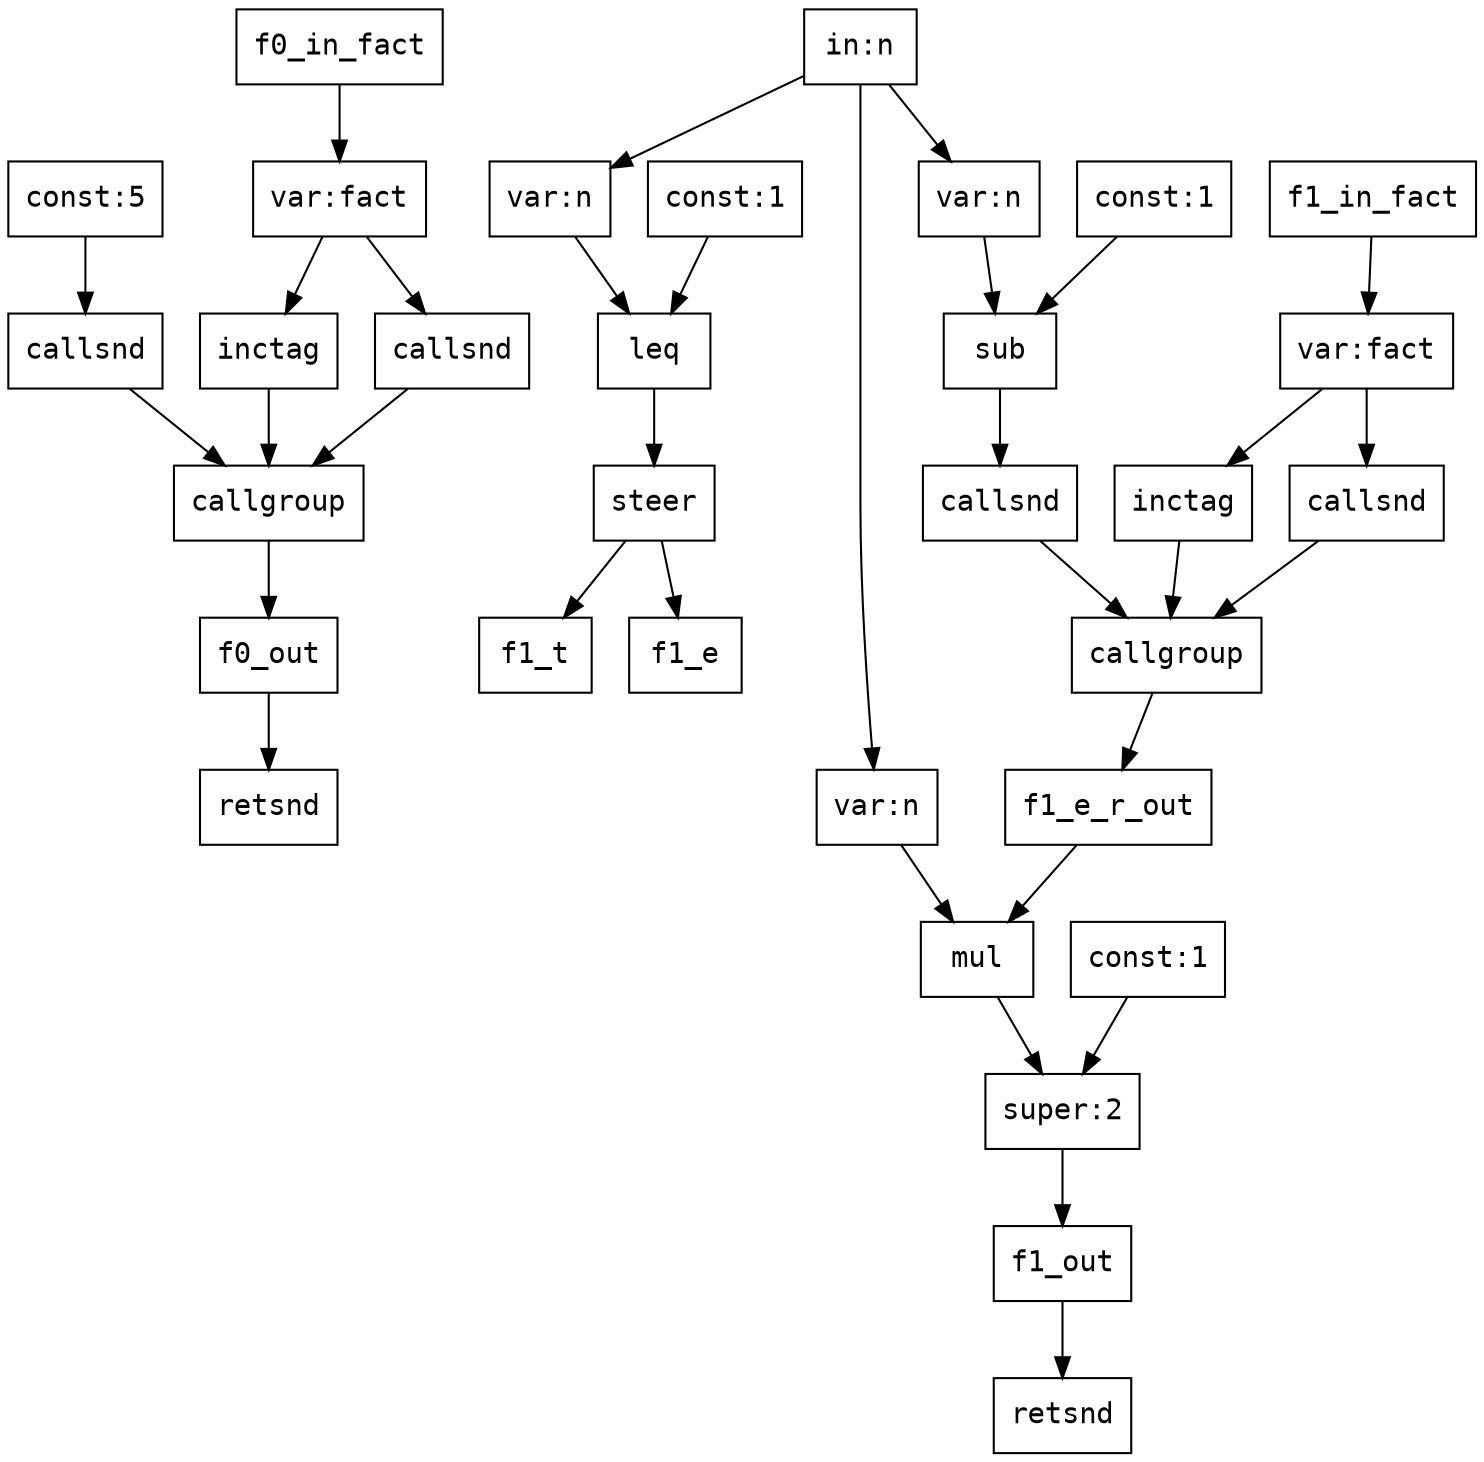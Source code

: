 digraph Dataflow {
  node [shape=record, fontname="Courier"];
  "f0_f_out" [label="var:fact"];
  "f0_in_fact" -> "f0_f_out";
  "f0_x_out" [label="const:5"];
  "f0_inctag" [label="inctag"];
  "f0_f_out" -> "f0_inctag";
  "f0_cg" [label="callgroup"];
  "f0_inctag" -> "f0_cg";
  "f0_cg_snd_fun" [label="callsnd"];
  "f0_f_out" -> "f0_cg_snd_fun";
  "f0_cg_snd_fun" -> "f0_cg";
  "f0_cg_snd_arg" [label="callsnd"];
  "f0_x_out" -> "f0_cg_snd_arg";
  "f0_cg_snd_arg" -> "f0_cg";
  "f0_cg" -> "f0_out";
  "f0_retsnd" [label="retsnd"];
  "f0_out" -> "f0_retsnd";
  "f1_in_n" [label="in:n"];
  "f1_c_l_out" [label="var:n"];
  "f1_in_n" -> "f1_c_l_out";
  "f1_c_r_out" [label="const:1"];
  "f1_c_out" [label="leq"];
  "f1_c_l_out" -> "f1_c_out";
  "f1_c_r_out" -> "f1_c_out";
  "f1_steer" [label="steer"];
  "f1_c_out" -> "f1_steer";
  "f1_steer" -> "f1_t";
  "f1_steer" -> "f1_e";
  "f1_t_out" [label="const:1"];
  "f1_e_l_out" [label="var:n"];
  "f1_in_n" -> "f1_e_l_out";
  "f1_e_r_f_out" [label="var:fact"];
  "f1_in_fact" -> "f1_e_r_f_out";
  "f1_e_r_x_l_out" [label="var:n"];
  "f1_in_n" -> "f1_e_r_x_l_out";
  "f1_e_r_x_r_out" [label="const:1"];
  "f1_e_r_x_out" [label="sub"];
  "f1_e_r_x_l_out" -> "f1_e_r_x_out";
  "f1_e_r_x_r_out" -> "f1_e_r_x_out";
  "f1_e_r_inctag" [label="inctag"];
  "f1_e_r_f_out" -> "f1_e_r_inctag";
  "f1_e_r_cg" [label="callgroup"];
  "f1_e_r_inctag" -> "f1_e_r_cg";
  "f1_e_r_cg_snd_fun" [label="callsnd"];
  "f1_e_r_f_out" -> "f1_e_r_cg_snd_fun";
  "f1_e_r_cg_snd_fun" -> "f1_e_r_cg";
  "f1_e_r_cg_snd_arg" [label="callsnd"];
  "f1_e_r_x_out" -> "f1_e_r_cg_snd_arg";
  "f1_e_r_cg_snd_arg" -> "f1_e_r_cg";
  "f1_e_r_cg" -> "f1_e_r_out";
  "f1_e_out" [label="mul"];
  "f1_e_l_out" -> "f1_e_out";
  "f1_e_r_out" -> "f1_e_out";
  "f1_phi" [label="super:2"];
  "f1_t_out" -> "f1_phi";
  "f1_e_out" -> "f1_phi";
  "f1_phi" -> "f1_out";
  "f1_retsnd" [label="retsnd"];
  "f1_out" -> "f1_retsnd";
}
